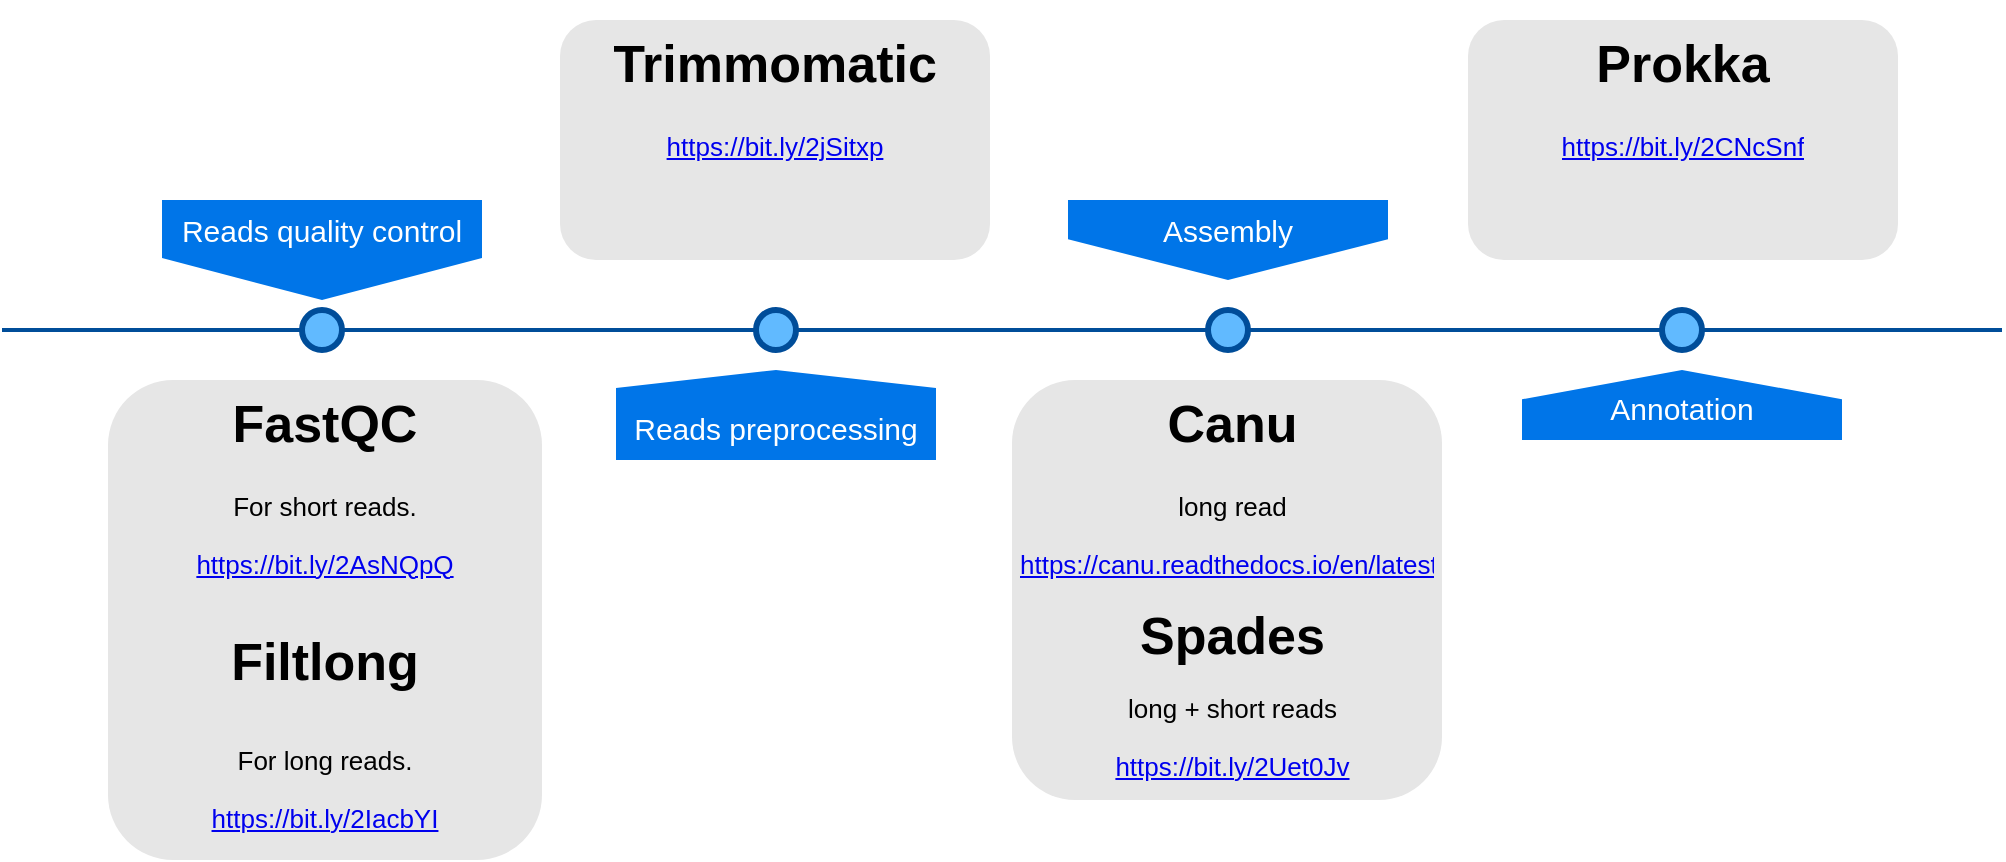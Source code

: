<mxfile version="10.6.0" type="github"><diagram name="Page-1" id="82e54ff1-d628-8f03-85c4-9753963a91cd"><mxGraphModel dx="1158" dy="798" grid="1" gridSize="10" guides="1" tooltips="1" connect="1" arrows="1" fold="1" page="1" pageScale="1" pageWidth="1100" pageHeight="850" background="#ffffff" math="0" shadow="0"><root><mxCell id="0"/><mxCell id="1" parent="0"/><mxCell id="4ec97bd9e5d20128-1" value="" style="line;strokeWidth=2;html=1;fillColor=none;fontSize=28;fontColor=#004D99;strokeColor=#004D99;" parent="1" vertex="1"><mxGeometry x="40" y="400" width="1000" height="10" as="geometry"/></mxCell><mxCell id="4ec97bd9e5d20128-5" value="Reads quality control" style="shape=offPageConnector;whiteSpace=wrap;html=1;fillColor=#0075E8;fontSize=15;fontColor=#FFFFFF;size=0.42;verticalAlign=top;strokeColor=none;" parent="1" vertex="1"><mxGeometry x="120" y="340" width="160" height="50" as="geometry"/></mxCell><mxCell id="4ec97bd9e5d20128-6" value="&lt;span&gt;Assembly&lt;/span&gt;" style="shape=offPageConnector;whiteSpace=wrap;html=1;fillColor=#0075E8;fontSize=15;fontColor=#FFFFFF;size=0.509;verticalAlign=top;strokeColor=none;" parent="1" vertex="1"><mxGeometry x="573" y="340" width="160" height="40" as="geometry"/></mxCell><mxCell id="4ec97bd9e5d20128-7" value="&lt;span&gt;Reads preprocessing&lt;/span&gt;" style="shape=offPageConnector;whiteSpace=wrap;html=1;fillColor=#0075E8;fontSize=15;fontColor=#FFFFFF;size=0.2;flipV=1;verticalAlign=bottom;strokeColor=none;spacingBottom=4;" parent="1" vertex="1"><mxGeometry x="347" y="425" width="160" height="45" as="geometry"/></mxCell><mxCell id="4ec97bd9e5d20128-8" value="&lt;span&gt;Annotation&lt;/span&gt;" style="shape=offPageConnector;whiteSpace=wrap;html=1;fillColor=#0075E8;fontSize=15;fontColor=#FFFFFF;size=0.418;flipV=1;verticalAlign=bottom;strokeColor=none;spacingBottom=4;" parent="1" vertex="1"><mxGeometry x="800" y="425" width="160" height="35" as="geometry"/></mxCell><mxCell id="4ec97bd9e5d20128-9" value="" style="ellipse;whiteSpace=wrap;html=1;fillColor=#61BAFF;fontSize=28;fontColor=#004D99;strokeWidth=3;strokeColor=#004D99;" parent="1" vertex="1"><mxGeometry x="190" y="395" width="20" height="20" as="geometry"/></mxCell><mxCell id="4ec97bd9e5d20128-10" value="" style="ellipse;whiteSpace=wrap;html=1;fillColor=#61BAFF;fontSize=28;fontColor=#004D99;strokeWidth=3;strokeColor=#004D99;" parent="1" vertex="1"><mxGeometry x="417" y="395" width="20" height="20" as="geometry"/></mxCell><mxCell id="4ec97bd9e5d20128-11" value="" style="ellipse;whiteSpace=wrap;html=1;fillColor=#61BAFF;fontSize=28;fontColor=#004D99;strokeWidth=3;strokeColor=#004D99;" parent="1" vertex="1"><mxGeometry x="643" y="395" width="20" height="20" as="geometry"/></mxCell><mxCell id="4ec97bd9e5d20128-13" value="" style="ellipse;whiteSpace=wrap;html=1;fillColor=#61BAFF;fontSize=28;fontColor=#004D99;strokeWidth=3;strokeColor=#004D99;" parent="1" vertex="1"><mxGeometry x="870" y="395" width="20" height="20" as="geometry"/></mxCell><mxCell id="4ec97bd9e5d20128-14" value="&lt;h1&gt;FastQC&lt;/h1&gt;&lt;p&gt;For short reads.&lt;/p&gt;&lt;p&gt;&lt;a href=&quot;https://bit.ly/2AsNQpQ&quot;&gt;https://bit.ly/2AsNQpQ&lt;/a&gt;&lt;br&gt;&lt;/p&gt;&lt;p style=&quot;font-size: 26px&quot;&gt;&lt;b&gt;Filtlong&lt;/b&gt;&lt;/p&gt;&lt;p&gt;For long reads.&lt;/p&gt;&lt;p&gt;&lt;a href=&quot;https://bit.ly/2IacbYI&quot;&gt;https://bit.ly/2IacbYI&lt;/a&gt;&lt;br&gt;&lt;/p&gt;" style="text;html=1;spacing=5;spacingTop=-20;whiteSpace=wrap;overflow=hidden;strokeColor=none;strokeWidth=3;fillColor=#E6E6E6;fontSize=13;fontColor=#000000;align=center;rounded=1;" parent="1" vertex="1"><mxGeometry x="93" y="430" width="217" height="240" as="geometry"/></mxCell><mxCell id="4ec97bd9e5d20128-16" value="&lt;h1&gt;Trimmomatic&lt;/h1&gt;&lt;p&gt;&lt;a href=&quot;https://bit.ly/2jSitxp&quot;&gt;https://bit.ly/2jSitxp&lt;/a&gt;&lt;br&gt;&lt;/p&gt;" style="text;html=1;spacing=5;spacingTop=-20;whiteSpace=wrap;overflow=hidden;strokeColor=none;strokeWidth=3;fillColor=#E6E6E6;fontSize=13;fontColor=#000000;align=center;rounded=1;" parent="1" vertex="1"><mxGeometry x="319" y="250" width="215" height="120" as="geometry"/></mxCell><mxCell id="4ec97bd9e5d20128-17" value="&lt;h1&gt;Canu&lt;/h1&gt;&lt;p&gt;long read&lt;/p&gt;&lt;p&gt;&lt;a href=&quot;https://canu.readthedocs.io/en/latest/&quot;&gt;https://canu.readthedocs.io/en/latest/&lt;/a&gt;&lt;br&gt;&lt;/p&gt;&lt;p&gt;&lt;font style=&quot;font-size: 26px&quot;&gt;&lt;b&gt;Spades&lt;/b&gt;&lt;/font&gt;&lt;/p&gt;&lt;p&gt;&lt;font style=&quot;font-size: 13px&quot;&gt;long + short reads&lt;/font&gt;&lt;/p&gt;&lt;p&gt;&lt;font style=&quot;font-size: 13px&quot;&gt;&lt;a href=&quot;https://bit.ly/2Uet0Jv&quot;&gt;https://bit.ly/2Uet0Jv&lt;/a&gt;&lt;br&gt;&lt;/font&gt;&lt;/p&gt;" style="text;html=1;spacing=5;spacingTop=-20;whiteSpace=wrap;overflow=hidden;strokeColor=none;strokeWidth=3;fillColor=#E6E6E6;fontSize=13;fontColor=#000000;align=center;rounded=1;" parent="1" vertex="1"><mxGeometry x="545" y="430" width="215" height="210" as="geometry"/></mxCell><mxCell id="4ec97bd9e5d20128-18" value="&lt;h1&gt;Prokka&lt;/h1&gt;&lt;div&gt;&lt;a href=&quot;https://bit.ly/2CNcSnf&quot;&gt;https://bit.ly/2CNcSnf&lt;/a&gt;&lt;br&gt;&lt;/div&gt;" style="text;html=1;spacing=5;spacingTop=-20;whiteSpace=wrap;overflow=hidden;strokeColor=none;strokeWidth=3;fillColor=#E6E6E6;fontSize=13;fontColor=#000000;align=center;rounded=1;" parent="1" vertex="1"><mxGeometry x="773" y="250" width="215" height="120" as="geometry"/></mxCell></root></mxGraphModel></diagram></mxfile>